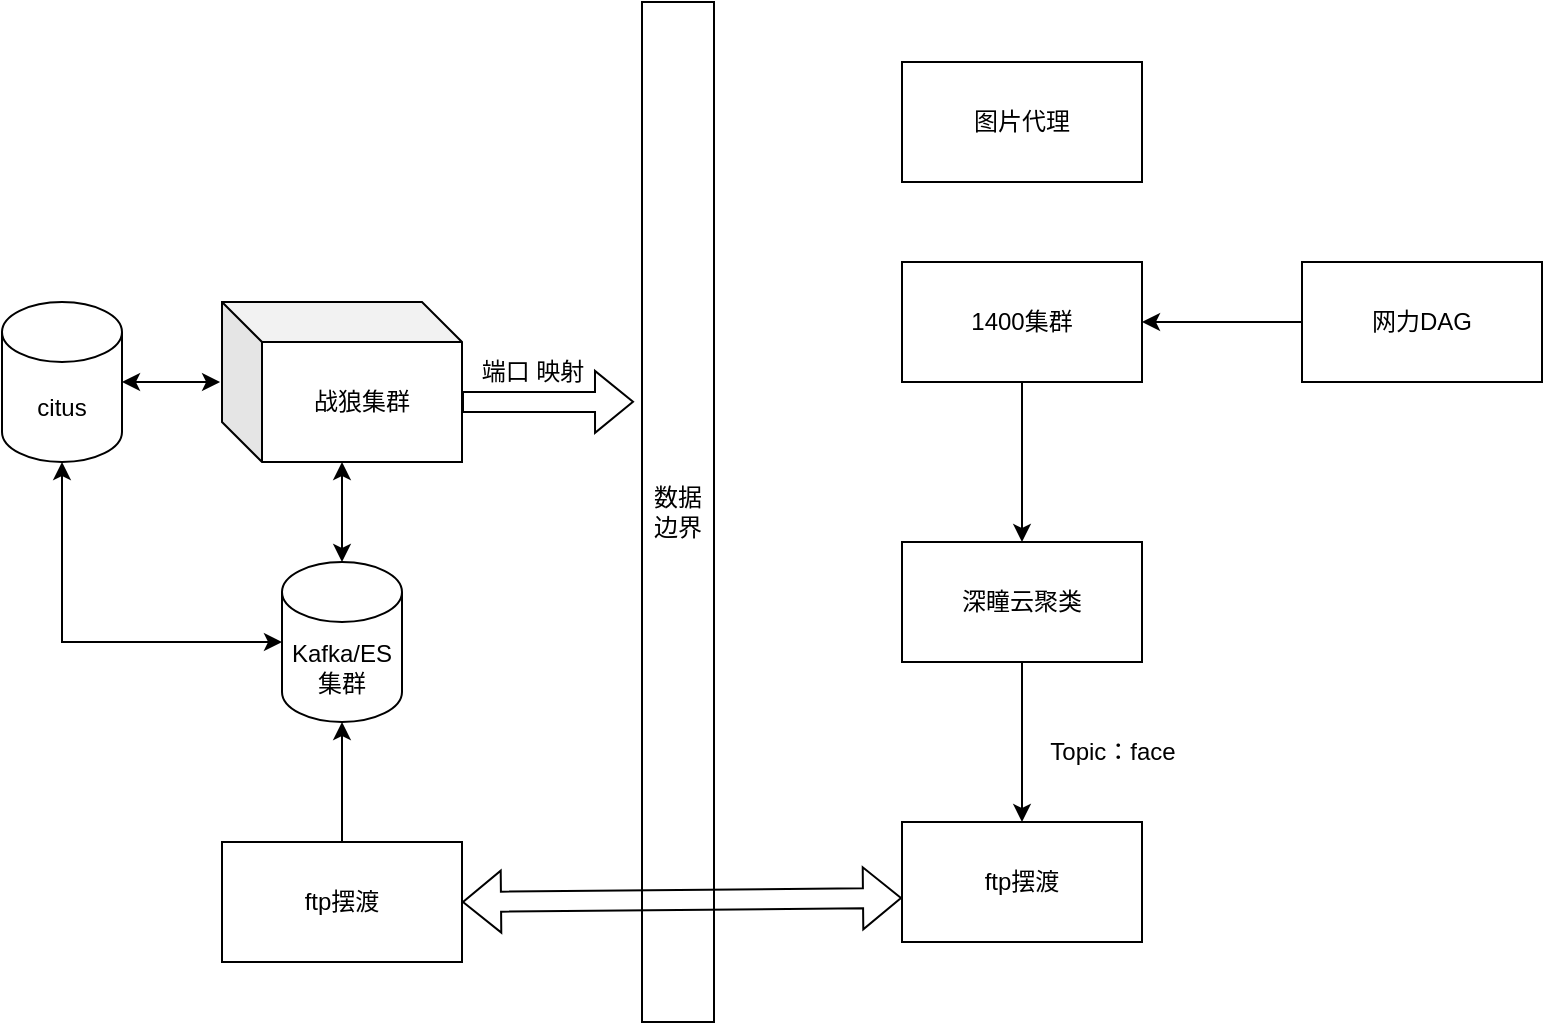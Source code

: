 <mxfile version="20.1.1" type="github">
  <diagram id="HOUOycb9Vr9W4hVR5m1T" name="Page-1">
    <mxGraphModel dx="856" dy="451" grid="1" gridSize="10" guides="1" tooltips="1" connect="1" arrows="1" fold="1" page="1" pageScale="1" pageWidth="4681" pageHeight="3300" math="0" shadow="0">
      <root>
        <mxCell id="0" />
        <mxCell id="1" parent="0" />
        <mxCell id="5wCmSRjpwUDmXC5P-P_9-29" value="数据边界" style="rounded=0;whiteSpace=wrap;html=1;hachureGap=4;" vertex="1" parent="1">
          <mxGeometry x="2190" y="1810" width="36" height="510" as="geometry" />
        </mxCell>
        <mxCell id="5wCmSRjpwUDmXC5P-P_9-30" value="" style="edgeStyle=orthogonalEdgeStyle;rounded=0;orthogonalLoop=1;jettySize=auto;html=1;" edge="1" parent="1" source="5wCmSRjpwUDmXC5P-P_9-31" target="5wCmSRjpwUDmXC5P-P_9-33">
          <mxGeometry relative="1" as="geometry" />
        </mxCell>
        <mxCell id="5wCmSRjpwUDmXC5P-P_9-31" value="网力DAG" style="rounded=0;whiteSpace=wrap;html=1;" vertex="1" parent="1">
          <mxGeometry x="2520" y="1940" width="120" height="60" as="geometry" />
        </mxCell>
        <mxCell id="5wCmSRjpwUDmXC5P-P_9-32" value="" style="edgeStyle=orthogonalEdgeStyle;rounded=0;orthogonalLoop=1;jettySize=auto;html=1;" edge="1" parent="1" source="5wCmSRjpwUDmXC5P-P_9-33" target="5wCmSRjpwUDmXC5P-P_9-35">
          <mxGeometry relative="1" as="geometry" />
        </mxCell>
        <mxCell id="5wCmSRjpwUDmXC5P-P_9-33" value="1400集群" style="rounded=0;whiteSpace=wrap;html=1;" vertex="1" parent="1">
          <mxGeometry x="2320" y="1940" width="120" height="60" as="geometry" />
        </mxCell>
        <mxCell id="5wCmSRjpwUDmXC5P-P_9-34" value="" style="edgeStyle=orthogonalEdgeStyle;rounded=0;orthogonalLoop=1;jettySize=auto;html=1;" edge="1" parent="1" source="5wCmSRjpwUDmXC5P-P_9-35" target="5wCmSRjpwUDmXC5P-P_9-36">
          <mxGeometry relative="1" as="geometry" />
        </mxCell>
        <mxCell id="5wCmSRjpwUDmXC5P-P_9-35" value="深瞳云聚类" style="rounded=0;whiteSpace=wrap;html=1;" vertex="1" parent="1">
          <mxGeometry x="2320" y="2080" width="120" height="60" as="geometry" />
        </mxCell>
        <mxCell id="5wCmSRjpwUDmXC5P-P_9-36" value="ftp摆渡" style="rounded=0;whiteSpace=wrap;html=1;" vertex="1" parent="1">
          <mxGeometry x="2320" y="2220" width="120" height="60" as="geometry" />
        </mxCell>
        <mxCell id="5wCmSRjpwUDmXC5P-P_9-37" value="" style="edgeStyle=orthogonalEdgeStyle;rounded=0;orthogonalLoop=1;jettySize=auto;html=1;" edge="1" parent="1" source="5wCmSRjpwUDmXC5P-P_9-38" target="5wCmSRjpwUDmXC5P-P_9-40">
          <mxGeometry relative="1" as="geometry" />
        </mxCell>
        <mxCell id="5wCmSRjpwUDmXC5P-P_9-38" value="ftp摆渡" style="rounded=0;whiteSpace=wrap;html=1;" vertex="1" parent="1">
          <mxGeometry x="1980" y="2230" width="120" height="60" as="geometry" />
        </mxCell>
        <mxCell id="5wCmSRjpwUDmXC5P-P_9-39" value="" style="shape=flexArrow;endArrow=classic;startArrow=classic;html=1;rounded=0;exitX=1;exitY=0.5;exitDx=0;exitDy=0;entryX=0;entryY=0.633;entryDx=0;entryDy=0;entryPerimeter=0;" edge="1" parent="1" source="5wCmSRjpwUDmXC5P-P_9-38" target="5wCmSRjpwUDmXC5P-P_9-36">
          <mxGeometry width="100" height="100" relative="1" as="geometry">
            <mxPoint x="2210" y="2300" as="sourcePoint" />
            <mxPoint x="2310" y="2200" as="targetPoint" />
          </mxGeometry>
        </mxCell>
        <mxCell id="5wCmSRjpwUDmXC5P-P_9-40" value="Kafka/ES 集群&lt;br&gt;" style="shape=cylinder3;whiteSpace=wrap;html=1;boundedLbl=1;backgroundOutline=1;size=15;" vertex="1" parent="1">
          <mxGeometry x="2010" y="2090" width="60" height="80" as="geometry" />
        </mxCell>
        <mxCell id="5wCmSRjpwUDmXC5P-P_9-41" value="战狼集群" style="shape=cube;whiteSpace=wrap;html=1;boundedLbl=1;backgroundOutline=1;darkOpacity=0.05;darkOpacity2=0.1;" vertex="1" parent="1">
          <mxGeometry x="1980" y="1960" width="120" height="80" as="geometry" />
        </mxCell>
        <mxCell id="5wCmSRjpwUDmXC5P-P_9-42" value="citus" style="shape=cylinder3;whiteSpace=wrap;html=1;boundedLbl=1;backgroundOutline=1;size=15;" vertex="1" parent="1">
          <mxGeometry x="1870" y="1960" width="60" height="80" as="geometry" />
        </mxCell>
        <mxCell id="5wCmSRjpwUDmXC5P-P_9-46" value="" style="endArrow=classic;startArrow=classic;html=1;rounded=0;exitX=0;exitY=0.5;exitDx=0;exitDy=0;exitPerimeter=0;entryX=0.5;entryY=1;entryDx=0;entryDy=0;entryPerimeter=0;" edge="1" parent="1" source="5wCmSRjpwUDmXC5P-P_9-40" target="5wCmSRjpwUDmXC5P-P_9-42">
          <mxGeometry width="50" height="50" relative="1" as="geometry">
            <mxPoint x="2030" y="2130" as="sourcePoint" />
            <mxPoint x="1860" y="2120" as="targetPoint" />
            <Array as="points">
              <mxPoint x="1900" y="2130" />
            </Array>
          </mxGeometry>
        </mxCell>
        <mxCell id="5wCmSRjpwUDmXC5P-P_9-47" value="" style="endArrow=classic;startArrow=classic;html=1;rounded=0;exitX=1;exitY=0.5;exitDx=0;exitDy=0;exitPerimeter=0;entryX=-0.008;entryY=0.5;entryDx=0;entryDy=0;entryPerimeter=0;" edge="1" parent="1" source="5wCmSRjpwUDmXC5P-P_9-42" target="5wCmSRjpwUDmXC5P-P_9-41">
          <mxGeometry width="50" height="50" relative="1" as="geometry">
            <mxPoint x="1930" y="2040" as="sourcePoint" />
            <mxPoint x="1980" y="1990" as="targetPoint" />
          </mxGeometry>
        </mxCell>
        <mxCell id="5wCmSRjpwUDmXC5P-P_9-48" value="" style="endArrow=classic;startArrow=classic;html=1;rounded=0;exitX=0.5;exitY=0;exitDx=0;exitDy=0;exitPerimeter=0;" edge="1" parent="1" source="5wCmSRjpwUDmXC5P-P_9-40">
          <mxGeometry width="50" height="50" relative="1" as="geometry">
            <mxPoint x="2000" y="2090" as="sourcePoint" />
            <mxPoint x="2040" y="2040" as="targetPoint" />
          </mxGeometry>
        </mxCell>
        <mxCell id="5wCmSRjpwUDmXC5P-P_9-49" value="图片代理" style="rounded=0;whiteSpace=wrap;html=1;" vertex="1" parent="1">
          <mxGeometry x="2320" y="1840" width="120" height="60" as="geometry" />
        </mxCell>
        <mxCell id="5wCmSRjpwUDmXC5P-P_9-50" value="Topic：face" style="text;html=1;align=center;verticalAlign=middle;resizable=0;points=[];autosize=1;strokeColor=none;fillColor=none;" vertex="1" parent="1">
          <mxGeometry x="2380" y="2170" width="90" height="30" as="geometry" />
        </mxCell>
        <mxCell id="5wCmSRjpwUDmXC5P-P_9-52" value="" style="shape=flexArrow;endArrow=classic;html=1;rounded=0;exitX=0;exitY=0;exitDx=120;exitDy=50;exitPerimeter=0;entryX=-0.111;entryY=0.392;entryDx=0;entryDy=0;entryPerimeter=0;" edge="1" parent="1" source="5wCmSRjpwUDmXC5P-P_9-41" target="5wCmSRjpwUDmXC5P-P_9-29">
          <mxGeometry width="50" height="50" relative="1" as="geometry">
            <mxPoint x="2240" y="2110" as="sourcePoint" />
            <mxPoint x="2180" y="2010" as="targetPoint" />
            <Array as="points" />
          </mxGeometry>
        </mxCell>
        <mxCell id="5wCmSRjpwUDmXC5P-P_9-54" value="端口 映射" style="text;html=1;align=center;verticalAlign=middle;resizable=0;points=[];autosize=1;strokeColor=none;fillColor=none;" vertex="1" parent="1">
          <mxGeometry x="2100" y="1980" width="70" height="30" as="geometry" />
        </mxCell>
      </root>
    </mxGraphModel>
  </diagram>
</mxfile>
